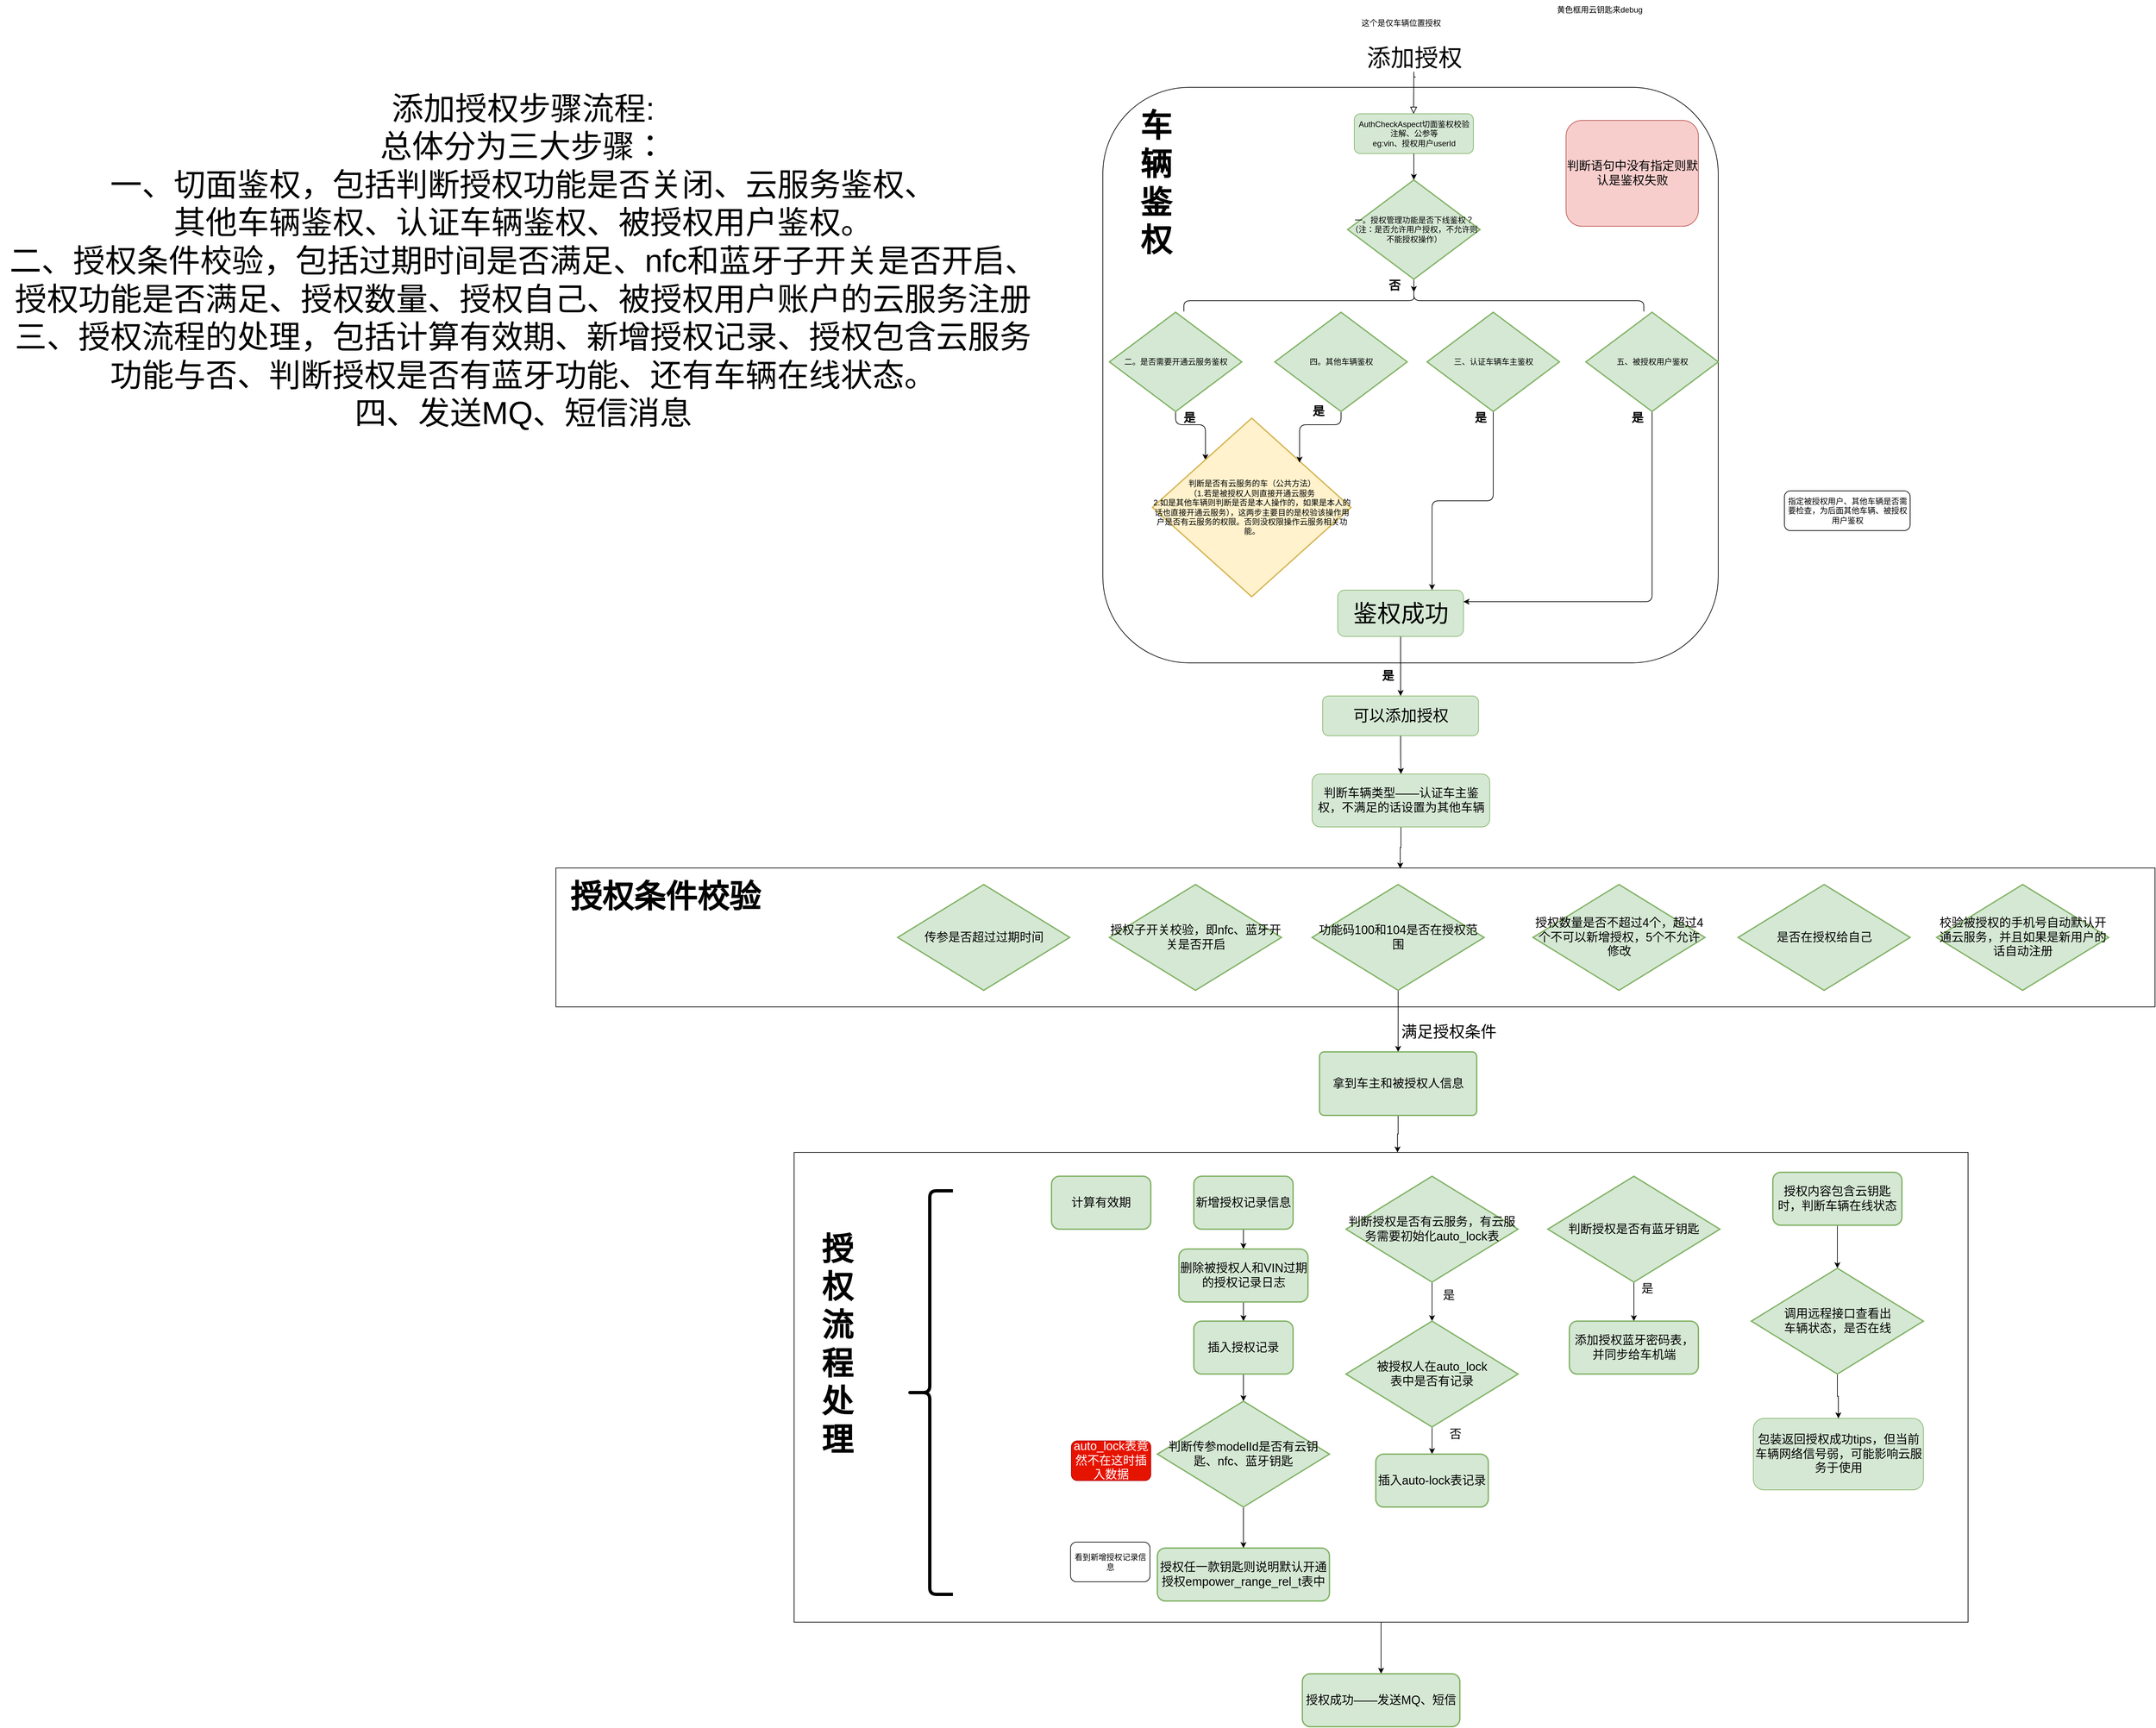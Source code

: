 <mxfile version="21.6.6" type="github">
  <diagram id="C5RBs43oDa-KdzZeNtuy" name="Page-1">
    <mxGraphModel dx="8822" dy="2610" grid="1" gridSize="10" guides="1" tooltips="1" connect="1" arrows="1" fold="1" page="1" pageScale="1" pageWidth="827" pageHeight="1169" math="0" shadow="0">
      <root>
        <mxCell id="WIyWlLk6GJQsqaUBKTNV-0" />
        <mxCell id="WIyWlLk6GJQsqaUBKTNV-1" parent="WIyWlLk6GJQsqaUBKTNV-0" />
        <mxCell id="sFdcfGXnFSqKME9rikbx-30" value="" style="rounded=0;whiteSpace=wrap;html=1;points=[[0,0,0,0,0],[0,0.25,0,0,0],[0,0.5,0,0,0],[0,0.75,0,0,0],[0,1,0,0,0],[0.25,0,0,0,0],[0.25,1,0,0,0],[0.5,0,0,0,0],[0.5,1,0,0,0],[0.75,0,0,0,0],[0.75,1,0,0,0],[1,0,0,0,0],[1,0.25,0,0,0],[1,0.5,0,0,0],[1,0.75,0,0,0],[1,1,0,0,0]];" vertex="1" parent="WIyWlLk6GJQsqaUBKTNV-1">
          <mxGeometry x="-2830" y="1332" width="2416.5" height="210" as="geometry" />
        </mxCell>
        <mxCell id="sFdcfGXnFSqKME9rikbx-56" value="" style="edgeStyle=orthogonalEdgeStyle;rounded=0;orthogonalLoop=1;jettySize=auto;html=1;" edge="1" parent="WIyWlLk6GJQsqaUBKTNV-1" source="sFdcfGXnFSqKME9rikbx-29" target="sFdcfGXnFSqKME9rikbx-55">
          <mxGeometry relative="1" as="geometry" />
        </mxCell>
        <mxCell id="sFdcfGXnFSqKME9rikbx-29" value="" style="rounded=0;whiteSpace=wrap;html=1;" vertex="1" parent="WIyWlLk6GJQsqaUBKTNV-1">
          <mxGeometry x="-2470" y="1762" width="1774" height="710" as="geometry" />
        </mxCell>
        <mxCell id="ALgLnihAd1x21a2WmlSg-32" value="" style="shape=ext;double=1;rounded=1;whiteSpace=wrap;html=1;strokeColor=default;fontFamily=Helvetica;fontSize=12;fontColor=default;fillColor=default;" parent="WIyWlLk6GJQsqaUBKTNV-1" vertex="1">
          <mxGeometry x="-1923.5" y="582" width="120" height="80" as="geometry" />
        </mxCell>
        <mxCell id="ALgLnihAd1x21a2WmlSg-30" value="" style="rounded=1;whiteSpace=wrap;html=1;movable=1;resizable=1;rotatable=1;deletable=1;editable=1;locked=0;connectable=1;" parent="WIyWlLk6GJQsqaUBKTNV-1" vertex="1">
          <mxGeometry x="-1303.5" y="462" width="57.5" height="210" as="geometry" />
        </mxCell>
        <mxCell id="ALgLnihAd1x21a2WmlSg-29" value="" style="rounded=1;whiteSpace=wrap;html=1;movable=1;resizable=1;rotatable=1;deletable=1;editable=1;locked=0;connectable=1;" parent="WIyWlLk6GJQsqaUBKTNV-1" vertex="1">
          <mxGeometry x="-1663.5" y="592" width="120" height="60" as="geometry" />
        </mxCell>
        <mxCell id="L7qs6bnyoF4csV3szs_P-42" value="" style="rounded=1;whiteSpace=wrap;html=1;" parent="WIyWlLk6GJQsqaUBKTNV-1" vertex="1">
          <mxGeometry x="-2003.5" y="152" width="930" height="870" as="geometry" />
        </mxCell>
        <mxCell id="WIyWlLk6GJQsqaUBKTNV-2" value="" style="rounded=1;html=1;jettySize=auto;orthogonalLoop=1;fontSize=11;endArrow=block;endFill=0;endSize=8;strokeWidth=1;shadow=0;labelBackgroundColor=none;edgeStyle=orthogonalEdgeStyle;exitX=0.516;exitY=0.994;exitDx=0;exitDy=0;exitPerimeter=0;" parent="WIyWlLk6GJQsqaUBKTNV-1" source="L7qs6bnyoF4csV3szs_P-1" edge="1">
          <mxGeometry relative="1" as="geometry">
            <mxPoint x="-1533.92" y="142" as="sourcePoint" />
            <mxPoint x="-1533.92" y="192.0" as="targetPoint" />
            <Array as="points">
              <mxPoint x="-1533.5" y="127" />
              <mxPoint x="-1533.5" y="160" />
            </Array>
          </mxGeometry>
        </mxCell>
        <mxCell id="L7qs6bnyoF4csV3szs_P-1" value="&lt;font style=&quot;font-size: 36px;&quot;&gt;添加授权&lt;/font&gt;" style="text;html=1;align=center;verticalAlign=middle;resizable=0;points=[];autosize=1;strokeColor=none;fillColor=none;rounded=1;" parent="WIyWlLk6GJQsqaUBKTNV-1" vertex="1">
          <mxGeometry x="-1618.5" y="77" width="170" height="60" as="geometry" />
        </mxCell>
        <mxCell id="ALgLnihAd1x21a2WmlSg-38" style="edgeStyle=orthogonalEdgeStyle;rounded=1;orthogonalLoop=1;jettySize=auto;html=1;exitX=0.5;exitY=1;exitDx=0;exitDy=0;exitPerimeter=0;entryX=0.1;entryY=0.5;entryDx=0;entryDy=0;entryPerimeter=0;fontFamily=Helvetica;fontSize=12;fontColor=default;" parent="WIyWlLk6GJQsqaUBKTNV-1" source="L7qs6bnyoF4csV3szs_P-5" target="ALgLnihAd1x21a2WmlSg-33" edge="1">
          <mxGeometry relative="1" as="geometry" />
        </mxCell>
        <mxCell id="L7qs6bnyoF4csV3szs_P-5" value="一。授权管理功能是否下线鉴权？（注：是否允许用户授权，不允许则不能授权操作）" style="strokeWidth=2;html=1;shape=mxgraph.flowchart.decision;whiteSpace=wrap;fillColor=#d5e8d4;strokeColor=#82b366;rounded=1;" parent="WIyWlLk6GJQsqaUBKTNV-1" vertex="1">
          <mxGeometry x="-1633.5" y="292" width="200" height="150" as="geometry" />
        </mxCell>
        <mxCell id="L7qs6bnyoF4csV3szs_P-7" value="&lt;font style=&quot;font-size: 18px;&quot;&gt;判断语句中没有指定则默认是鉴权失败&lt;/font&gt;" style="rounded=1;whiteSpace=wrap;html=1;fillColor=#f8cecc;strokeColor=#b85450;" parent="WIyWlLk6GJQsqaUBKTNV-1" vertex="1">
          <mxGeometry x="-1303.5" y="202" width="200" height="160" as="geometry" />
        </mxCell>
        <mxCell id="L7qs6bnyoF4csV3szs_P-24" style="edgeStyle=orthogonalEdgeStyle;rounded=1;orthogonalLoop=1;jettySize=auto;html=1;entryX=0.5;entryY=0;entryDx=0;entryDy=0;entryPerimeter=0;" parent="WIyWlLk6GJQsqaUBKTNV-1" source="L7qs6bnyoF4csV3szs_P-8" target="L7qs6bnyoF4csV3szs_P-5" edge="1">
          <mxGeometry relative="1" as="geometry" />
        </mxCell>
        <mxCell id="L7qs6bnyoF4csV3szs_P-8" value="AuthCheckAspect切面鉴权校验&lt;br style=&quot;border-color: var(--border-color);&quot;&gt;注解、公参等&lt;br&gt;eg:vin、授权用户userId" style="rounded=1;whiteSpace=wrap;html=1;fillColor=#d5e8d4;strokeColor=#82b366;" parent="WIyWlLk6GJQsqaUBKTNV-1" vertex="1">
          <mxGeometry x="-1623.5" y="192" width="180" height="60" as="geometry" />
        </mxCell>
        <mxCell id="L7qs6bnyoF4csV3szs_P-9" value="指定被授权用户、其他车辆是否需要检查，为后面其他车辆、被授权用户鉴权" style="rounded=1;whiteSpace=wrap;html=1;" parent="WIyWlLk6GJQsqaUBKTNV-1" vertex="1">
          <mxGeometry x="-973.5" y="762" width="190" height="60" as="geometry" />
        </mxCell>
        <mxCell id="L7qs6bnyoF4csV3szs_P-16" value="这个是仅车辆位置授权" style="text;html=1;align=center;verticalAlign=middle;resizable=0;points=[];autosize=1;strokeColor=none;fillColor=none;rounded=1;" parent="WIyWlLk6GJQsqaUBKTNV-1" vertex="1">
          <mxGeometry x="-1623.5" y="40" width="140" height="30" as="geometry" />
        </mxCell>
        <mxCell id="ALgLnihAd1x21a2WmlSg-40" style="edgeStyle=orthogonalEdgeStyle;rounded=1;orthogonalLoop=1;jettySize=auto;html=1;exitX=0.5;exitY=1;exitDx=0;exitDy=0;exitPerimeter=0;entryX=0.267;entryY=0.235;entryDx=0;entryDy=0;entryPerimeter=0;fontFamily=Helvetica;fontSize=12;fontColor=default;" parent="WIyWlLk6GJQsqaUBKTNV-1" source="L7qs6bnyoF4csV3szs_P-19" target="L7qs6bnyoF4csV3szs_P-32" edge="1">
          <mxGeometry relative="1" as="geometry" />
        </mxCell>
        <mxCell id="L7qs6bnyoF4csV3szs_P-19" value="二。是否需要开通云服务鉴权" style="strokeWidth=2;html=1;shape=mxgraph.flowchart.decision;whiteSpace=wrap;fillColor=#d5e8d4;strokeColor=#82b366;rounded=1;" parent="WIyWlLk6GJQsqaUBKTNV-1" vertex="1">
          <mxGeometry x="-1993.5" y="492" width="200" height="150" as="geometry" />
        </mxCell>
        <mxCell id="ALgLnihAd1x21a2WmlSg-44" style="edgeStyle=orthogonalEdgeStyle;rounded=1;orthogonalLoop=1;jettySize=auto;html=1;exitX=0.5;exitY=1;exitDx=0;exitDy=0;exitPerimeter=0;entryX=0.75;entryY=0;entryDx=0;entryDy=0;fontFamily=Helvetica;fontSize=12;fontColor=default;" parent="WIyWlLk6GJQsqaUBKTNV-1" source="L7qs6bnyoF4csV3szs_P-29" target="L7qs6bnyoF4csV3szs_P-44" edge="1">
          <mxGeometry relative="1" as="geometry" />
        </mxCell>
        <mxCell id="L7qs6bnyoF4csV3szs_P-29" value="三、认证车辆车主鉴权" style="strokeWidth=2;html=1;shape=mxgraph.flowchart.decision;whiteSpace=wrap;fillColor=#d5e8d4;strokeColor=#82b366;rounded=1;" parent="WIyWlLk6GJQsqaUBKTNV-1" vertex="1">
          <mxGeometry x="-1513.5" y="492" width="200" height="150" as="geometry" />
        </mxCell>
        <mxCell id="L7qs6bnyoF4csV3szs_P-32" value="判断是否有云服务的车（公共方法）&lt;br&gt;（1.若是被授权人则直接开通云服务&lt;br&gt;2.如是其他车辆则判断是否是本人操作的，如果是本人的话也直接开通云服务），这两步主要目的是校验该操作用户是否有云服务的权限。否则没权限操作云服务相关功能。" style="strokeWidth=2;html=1;shape=mxgraph.flowchart.decision;whiteSpace=wrap;fillColor=#fff2cc;strokeColor=#d6b656;rounded=1;" parent="WIyWlLk6GJQsqaUBKTNV-1" vertex="1">
          <mxGeometry x="-1928.5" y="652" width="300" height="270" as="geometry" />
        </mxCell>
        <mxCell id="L7qs6bnyoF4csV3szs_P-33" value="黄色框用云钥匙来debug" style="text;html=1;align=center;verticalAlign=middle;resizable=0;points=[];autosize=1;strokeColor=none;fillColor=none;rounded=1;" parent="WIyWlLk6GJQsqaUBKTNV-1" vertex="1">
          <mxGeometry x="-1328.5" y="20" width="150" height="30" as="geometry" />
        </mxCell>
        <mxCell id="ALgLnihAd1x21a2WmlSg-41" style="edgeStyle=orthogonalEdgeStyle;rounded=1;orthogonalLoop=1;jettySize=auto;html=1;exitX=0.5;exitY=1;exitDx=0;exitDy=0;exitPerimeter=0;entryX=0.741;entryY=0.249;entryDx=0;entryDy=0;entryPerimeter=0;fontFamily=Helvetica;fontSize=12;fontColor=default;" parent="WIyWlLk6GJQsqaUBKTNV-1" source="L7qs6bnyoF4csV3szs_P-34" target="L7qs6bnyoF4csV3szs_P-32" edge="1">
          <mxGeometry relative="1" as="geometry" />
        </mxCell>
        <mxCell id="L7qs6bnyoF4csV3szs_P-34" value="四。其他车辆鉴权" style="strokeWidth=2;html=1;shape=mxgraph.flowchart.decision;whiteSpace=wrap;fillColor=#d5e8d4;strokeColor=#82b366;rounded=1;" parent="WIyWlLk6GJQsqaUBKTNV-1" vertex="1">
          <mxGeometry x="-1743.5" y="492" width="200" height="150" as="geometry" />
        </mxCell>
        <mxCell id="L7qs6bnyoF4csV3szs_P-43" value="&lt;font style=&quot;font-size: 48px;&quot;&gt;&lt;b&gt;车辆鉴权&lt;/b&gt;&lt;/font&gt;" style="text;html=1;strokeColor=none;fillColor=none;align=center;verticalAlign=middle;whiteSpace=wrap;rounded=1;" parent="WIyWlLk6GJQsqaUBKTNV-1" vertex="1">
          <mxGeometry x="-1943.5" y="292" width="40" height="10" as="geometry" />
        </mxCell>
        <mxCell id="ALgLnihAd1x21a2WmlSg-6" style="edgeStyle=orthogonalEdgeStyle;rounded=1;orthogonalLoop=1;jettySize=auto;html=1;exitX=0.5;exitY=1;exitDx=0;exitDy=0;entryX=0.5;entryY=0;entryDx=0;entryDy=0;" parent="WIyWlLk6GJQsqaUBKTNV-1" source="L7qs6bnyoF4csV3szs_P-44" target="L7qs6bnyoF4csV3szs_P-45" edge="1">
          <mxGeometry relative="1" as="geometry" />
        </mxCell>
        <mxCell id="L7qs6bnyoF4csV3szs_P-44" value="&lt;font style=&quot;font-size: 36px;&quot;&gt;鉴权成功&lt;/font&gt;" style="rounded=1;whiteSpace=wrap;html=1;fillColor=#d5e8d4;strokeColor=#82b366;" parent="WIyWlLk6GJQsqaUBKTNV-1" vertex="1">
          <mxGeometry x="-1648.5" y="912" width="190" height="70" as="geometry" />
        </mxCell>
        <mxCell id="ALgLnihAd1x21a2WmlSg-52" value="" style="edgeStyle=orthogonalEdgeStyle;rounded=1;orthogonalLoop=1;jettySize=auto;html=1;fontFamily=Helvetica;fontSize=12;fontColor=default;" parent="WIyWlLk6GJQsqaUBKTNV-1" source="L7qs6bnyoF4csV3szs_P-45" target="ALgLnihAd1x21a2WmlSg-51" edge="1">
          <mxGeometry relative="1" as="geometry" />
        </mxCell>
        <mxCell id="L7qs6bnyoF4csV3szs_P-45" value="&lt;font style=&quot;font-size: 24px;&quot;&gt;可以添加授权&lt;/font&gt;" style="rounded=1;whiteSpace=wrap;html=1;fillColor=#d5e8d4;strokeColor=#82b366;" parent="WIyWlLk6GJQsqaUBKTNV-1" vertex="1">
          <mxGeometry x="-1671.31" y="1072" width="235.62" height="60" as="geometry" />
        </mxCell>
        <mxCell id="ALgLnihAd1x21a2WmlSg-45" style="edgeStyle=orthogonalEdgeStyle;rounded=1;orthogonalLoop=1;jettySize=auto;html=1;exitX=0.5;exitY=1;exitDx=0;exitDy=0;exitPerimeter=0;entryX=1;entryY=0.25;entryDx=0;entryDy=0;fontFamily=Helvetica;fontSize=12;fontColor=default;" parent="WIyWlLk6GJQsqaUBKTNV-1" source="ALgLnihAd1x21a2WmlSg-28" target="L7qs6bnyoF4csV3szs_P-44" edge="1">
          <mxGeometry relative="1" as="geometry" />
        </mxCell>
        <mxCell id="ALgLnihAd1x21a2WmlSg-28" value="五、被授权用户鉴权" style="strokeWidth=2;html=1;shape=mxgraph.flowchart.decision;whiteSpace=wrap;fillColor=#d5e8d4;strokeColor=#82b366;rounded=1;" parent="WIyWlLk6GJQsqaUBKTNV-1" vertex="1">
          <mxGeometry x="-1273.5" y="492" width="200" height="150" as="geometry" />
        </mxCell>
        <mxCell id="ALgLnihAd1x21a2WmlSg-33" value="" style="shape=curlyBracket;whiteSpace=wrap;html=1;rounded=1;labelPosition=left;verticalLabelPosition=middle;align=right;verticalAlign=middle;strokeColor=default;fontFamily=Helvetica;fontSize=12;fontColor=default;fillColor=default;rotation=90;" parent="WIyWlLk6GJQsqaUBKTNV-1" vertex="1">
          <mxGeometry x="-1549.75" y="127" width="32.5" height="695" as="geometry" />
        </mxCell>
        <mxCell id="ALgLnihAd1x21a2WmlSg-39" value="&lt;font style=&quot;font-size: 18px;&quot;&gt;否&lt;/font&gt;" style="text;strokeColor=none;fillColor=none;html=1;fontSize=12;fontStyle=1;verticalAlign=middle;align=center;fontFamily=Helvetica;fontColor=default;rounded=1;" parent="WIyWlLk6GJQsqaUBKTNV-1" vertex="1">
          <mxGeometry x="-1613.5" y="432" width="100" height="40" as="geometry" />
        </mxCell>
        <mxCell id="ALgLnihAd1x21a2WmlSg-46" value="&lt;font style=&quot;font-size: 18px;&quot;&gt;是&lt;/font&gt;" style="text;strokeColor=none;fillColor=none;html=1;fontSize=12;fontStyle=1;verticalAlign=middle;align=center;fontFamily=Helvetica;fontColor=default;rounded=1;" parent="WIyWlLk6GJQsqaUBKTNV-1" vertex="1">
          <mxGeometry x="-1923.5" y="632" width="100" height="40" as="geometry" />
        </mxCell>
        <mxCell id="ALgLnihAd1x21a2WmlSg-47" value="&lt;font style=&quot;font-size: 18px;&quot;&gt;是&lt;/font&gt;" style="text;strokeColor=none;fillColor=none;html=1;fontSize=12;fontStyle=1;verticalAlign=middle;align=center;fontFamily=Helvetica;fontColor=default;rounded=1;" parent="WIyWlLk6GJQsqaUBKTNV-1" vertex="1">
          <mxGeometry x="-1728.5" y="622" width="100" height="40" as="geometry" />
        </mxCell>
        <mxCell id="ALgLnihAd1x21a2WmlSg-48" value="&lt;font style=&quot;font-size: 18px;&quot;&gt;是&lt;/font&gt;" style="text;strokeColor=none;fillColor=none;html=1;fontSize=12;fontStyle=1;verticalAlign=middle;align=center;fontFamily=Helvetica;fontColor=default;rounded=1;" parent="WIyWlLk6GJQsqaUBKTNV-1" vertex="1">
          <mxGeometry x="-1483.5" y="632" width="100" height="40" as="geometry" />
        </mxCell>
        <mxCell id="ALgLnihAd1x21a2WmlSg-49" value="&lt;font style=&quot;font-size: 18px;&quot;&gt;是&lt;/font&gt;" style="text;strokeColor=none;fillColor=none;html=1;fontSize=12;fontStyle=1;verticalAlign=middle;align=center;fontFamily=Helvetica;fontColor=default;rounded=1;" parent="WIyWlLk6GJQsqaUBKTNV-1" vertex="1">
          <mxGeometry x="-1246" y="632" width="100" height="40" as="geometry" />
        </mxCell>
        <mxCell id="ALgLnihAd1x21a2WmlSg-50" value="&lt;font style=&quot;font-size: 18px;&quot;&gt;是&lt;/font&gt;" style="text;strokeColor=none;fillColor=none;html=1;fontSize=12;fontStyle=1;verticalAlign=middle;align=center;fontFamily=Helvetica;fontColor=default;rounded=1;" parent="WIyWlLk6GJQsqaUBKTNV-1" vertex="1">
          <mxGeometry x="-1623.5" y="1022" width="100" height="40" as="geometry" />
        </mxCell>
        <mxCell id="sFdcfGXnFSqKME9rikbx-39" style="edgeStyle=orthogonalEdgeStyle;rounded=0;orthogonalLoop=1;jettySize=auto;html=1;exitX=0.5;exitY=1;exitDx=0;exitDy=0;entryX=0.528;entryY=0.004;entryDx=0;entryDy=0;entryPerimeter=0;" edge="1" parent="WIyWlLk6GJQsqaUBKTNV-1" source="ALgLnihAd1x21a2WmlSg-51" target="sFdcfGXnFSqKME9rikbx-30">
          <mxGeometry relative="1" as="geometry" />
        </mxCell>
        <mxCell id="ALgLnihAd1x21a2WmlSg-51" value="&lt;font style=&quot;font-size: 18px;&quot;&gt;判断车辆类型——认证车主鉴权，不满足的话设置为其他车辆&lt;/font&gt;" style="rounded=1;whiteSpace=wrap;html=1;strokeColor=#82b366;fontFamily=Helvetica;fontSize=12;fillColor=#d5e8d4;" parent="WIyWlLk6GJQsqaUBKTNV-1" vertex="1">
          <mxGeometry x="-1687.25" y="1190" width="268.5" height="80" as="geometry" />
        </mxCell>
        <mxCell id="ALgLnihAd1x21a2WmlSg-60" value="&lt;font style=&quot;font-size: 18px;&quot;&gt;传参是否超过过期时间&lt;/font&gt;" style="strokeWidth=2;html=1;shape=mxgraph.flowchart.decision;whiteSpace=wrap;rounded=1;strokeColor=#82b366;fontFamily=Helvetica;fontSize=12;fillColor=#d5e8d4;" parent="WIyWlLk6GJQsqaUBKTNV-1" vertex="1">
          <mxGeometry x="-2313.5" y="1357" width="260" height="160" as="geometry" />
        </mxCell>
        <mxCell id="ALgLnihAd1x21a2WmlSg-61" value="&lt;font style=&quot;font-size: 18px;&quot;&gt;授权子开关校验，即nfc、蓝牙开关是否开启&lt;/font&gt;" style="strokeWidth=2;html=1;shape=mxgraph.flowchart.decision;whiteSpace=wrap;rounded=1;strokeColor=#82b366;fontFamily=Helvetica;fontSize=12;fillColor=#d5e8d4;" parent="WIyWlLk6GJQsqaUBKTNV-1" vertex="1">
          <mxGeometry x="-1993.5" y="1357" width="260" height="160" as="geometry" />
        </mxCell>
        <mxCell id="sFdcfGXnFSqKME9rikbx-51" value="" style="edgeStyle=orthogonalEdgeStyle;rounded=0;orthogonalLoop=1;jettySize=auto;html=1;" edge="1" parent="WIyWlLk6GJQsqaUBKTNV-1" source="ALgLnihAd1x21a2WmlSg-62" target="ALgLnihAd1x21a2WmlSg-72">
          <mxGeometry relative="1" as="geometry" />
        </mxCell>
        <mxCell id="ALgLnihAd1x21a2WmlSg-62" value="&lt;font style=&quot;font-size: 18px;&quot;&gt;功能码100和104是否在授权范围&lt;/font&gt;" style="strokeWidth=2;html=1;shape=mxgraph.flowchart.decision;whiteSpace=wrap;rounded=1;strokeColor=#82b366;fontFamily=Helvetica;fontSize=12;fillColor=#d5e8d4;" parent="WIyWlLk6GJQsqaUBKTNV-1" vertex="1">
          <mxGeometry x="-1687.25" y="1357" width="260" height="160" as="geometry" />
        </mxCell>
        <mxCell id="ALgLnihAd1x21a2WmlSg-63" value="&lt;font style=&quot;font-size: 18px;&quot;&gt;授权数量是否不超过4个，超过4个不可以新增授权，5个不允许修改&lt;/font&gt;" style="strokeWidth=2;html=1;shape=mxgraph.flowchart.decision;whiteSpace=wrap;rounded=1;strokeColor=#82b366;fontFamily=Helvetica;fontSize=12;fillColor=#d5e8d4;" parent="WIyWlLk6GJQsqaUBKTNV-1" vertex="1">
          <mxGeometry x="-1353.5" y="1357" width="260" height="160" as="geometry" />
        </mxCell>
        <mxCell id="ALgLnihAd1x21a2WmlSg-64" value="&lt;font style=&quot;font-size: 18px;&quot;&gt;是否在授权给自己&lt;/font&gt;" style="strokeWidth=2;html=1;shape=mxgraph.flowchart.decision;whiteSpace=wrap;rounded=1;strokeColor=#82b366;fontFamily=Helvetica;fontSize=12;fillColor=#d5e8d4;" parent="WIyWlLk6GJQsqaUBKTNV-1" vertex="1">
          <mxGeometry x="-1043.5" y="1357" width="260" height="160" as="geometry" />
        </mxCell>
        <mxCell id="ALgLnihAd1x21a2WmlSg-65" value="&lt;span style=&quot;font-size: 18px;&quot;&gt;校验被授权的手机号自动默认开通云服务，并且如果是新用户的话自动注册&lt;/span&gt;" style="strokeWidth=2;html=1;shape=mxgraph.flowchart.decision;whiteSpace=wrap;rounded=1;strokeColor=#82b366;fontFamily=Helvetica;fontSize=12;fillColor=#d5e8d4;" parent="WIyWlLk6GJQsqaUBKTNV-1" vertex="1">
          <mxGeometry x="-743.5" y="1357" width="260" height="160" as="geometry" />
        </mxCell>
        <mxCell id="sFdcfGXnFSqKME9rikbx-45" style="edgeStyle=orthogonalEdgeStyle;rounded=0;orthogonalLoop=1;jettySize=auto;html=1;exitX=0.5;exitY=1;exitDx=0;exitDy=0;entryX=0.514;entryY=0;entryDx=0;entryDy=0;entryPerimeter=0;" edge="1" parent="WIyWlLk6GJQsqaUBKTNV-1" source="ALgLnihAd1x21a2WmlSg-72" target="sFdcfGXnFSqKME9rikbx-29">
          <mxGeometry relative="1" as="geometry" />
        </mxCell>
        <mxCell id="ALgLnihAd1x21a2WmlSg-72" value="&lt;font style=&quot;font-size: 18px;&quot;&gt;拿到车主和被授权人信息&lt;/font&gt;" style="rounded=1;whiteSpace=wrap;html=1;absoluteArcSize=1;arcSize=14;strokeWidth=2;strokeColor=#82b366;fontFamily=Helvetica;fontSize=12;fillColor=#d5e8d4;" parent="WIyWlLk6GJQsqaUBKTNV-1" vertex="1">
          <mxGeometry x="-1676" y="1610" width="237.5" height="96" as="geometry" />
        </mxCell>
        <mxCell id="ALgLnihAd1x21a2WmlSg-74" value="&lt;font style=&quot;font-size: 24px;&quot;&gt;满足授权条件&lt;/font&gt;" style="text;html=1;align=center;verticalAlign=middle;resizable=0;points=[];autosize=1;strokeColor=none;fillColor=none;fontSize=12;fontFamily=Helvetica;fontColor=default;rounded=1;" parent="WIyWlLk6GJQsqaUBKTNV-1" vertex="1">
          <mxGeometry x="-1566" y="1560" width="170" height="40" as="geometry" />
        </mxCell>
        <mxCell id="sFdcfGXnFSqKME9rikbx-0" value="&lt;span style=&quot;font-size: 18px;&quot;&gt;计算有效期&lt;/span&gt;" style="rounded=1;whiteSpace=wrap;html=1;fillColor=#d5e8d4;strokeColor=#82b366;strokeWidth=2;" vertex="1" parent="WIyWlLk6GJQsqaUBKTNV-1">
          <mxGeometry x="-2081" y="1798" width="150" height="80" as="geometry" />
        </mxCell>
        <mxCell id="sFdcfGXnFSqKME9rikbx-10" style="edgeStyle=orthogonalEdgeStyle;rounded=0;orthogonalLoop=1;jettySize=auto;html=1;exitX=0.5;exitY=1;exitDx=0;exitDy=0;entryX=0.5;entryY=0;entryDx=0;entryDy=0;" edge="1" parent="WIyWlLk6GJQsqaUBKTNV-1" source="sFdcfGXnFSqKME9rikbx-2" target="sFdcfGXnFSqKME9rikbx-3">
          <mxGeometry relative="1" as="geometry" />
        </mxCell>
        <mxCell id="sFdcfGXnFSqKME9rikbx-2" value="&lt;span style=&quot;font-size: 18px;&quot;&gt;新增授权记录信息&lt;/span&gt;" style="rounded=1;whiteSpace=wrap;html=1;fillColor=#d5e8d4;strokeColor=#82b366;strokeWidth=2;" vertex="1" parent="WIyWlLk6GJQsqaUBKTNV-1">
          <mxGeometry x="-1866" y="1798" width="150" height="80" as="geometry" />
        </mxCell>
        <mxCell id="sFdcfGXnFSqKME9rikbx-11" style="edgeStyle=orthogonalEdgeStyle;rounded=0;orthogonalLoop=1;jettySize=auto;html=1;exitX=0.5;exitY=1;exitDx=0;exitDy=0;entryX=0.5;entryY=0;entryDx=0;entryDy=0;" edge="1" parent="WIyWlLk6GJQsqaUBKTNV-1" source="sFdcfGXnFSqKME9rikbx-3" target="sFdcfGXnFSqKME9rikbx-4">
          <mxGeometry relative="1" as="geometry" />
        </mxCell>
        <mxCell id="sFdcfGXnFSqKME9rikbx-3" value="&lt;span style=&quot;font-size: 18px;&quot;&gt;删除被授权人和VIN过期的授权记录日志&lt;/span&gt;" style="rounded=1;whiteSpace=wrap;html=1;fillColor=#d5e8d4;strokeColor=#82b366;strokeWidth=2;" vertex="1" parent="WIyWlLk6GJQsqaUBKTNV-1">
          <mxGeometry x="-1888.5" y="1908" width="195" height="80" as="geometry" />
        </mxCell>
        <mxCell id="sFdcfGXnFSqKME9rikbx-12" style="edgeStyle=orthogonalEdgeStyle;rounded=0;orthogonalLoop=1;jettySize=auto;html=1;exitX=0.5;exitY=1;exitDx=0;exitDy=0;entryX=0.5;entryY=0;entryDx=0;entryDy=0;entryPerimeter=0;" edge="1" parent="WIyWlLk6GJQsqaUBKTNV-1" source="sFdcfGXnFSqKME9rikbx-4" target="sFdcfGXnFSqKME9rikbx-5">
          <mxGeometry relative="1" as="geometry" />
        </mxCell>
        <mxCell id="sFdcfGXnFSqKME9rikbx-4" value="&lt;span style=&quot;font-size: 18px;&quot;&gt;插入授权记录&lt;/span&gt;" style="rounded=1;whiteSpace=wrap;html=1;fillColor=#d5e8d4;strokeColor=#82b366;strokeWidth=2;" vertex="1" parent="WIyWlLk6GJQsqaUBKTNV-1">
          <mxGeometry x="-1866" y="2017" width="150" height="80" as="geometry" />
        </mxCell>
        <mxCell id="sFdcfGXnFSqKME9rikbx-54" value="" style="edgeStyle=orthogonalEdgeStyle;rounded=0;orthogonalLoop=1;jettySize=auto;html=1;" edge="1" parent="WIyWlLk6GJQsqaUBKTNV-1" source="sFdcfGXnFSqKME9rikbx-5" target="sFdcfGXnFSqKME9rikbx-7">
          <mxGeometry relative="1" as="geometry" />
        </mxCell>
        <mxCell id="sFdcfGXnFSqKME9rikbx-5" value="&lt;font style=&quot;font-size: 18px;&quot;&gt;判断传参modelId是否有云钥匙、nfc、蓝牙钥匙&lt;/font&gt;" style="strokeWidth=2;html=1;shape=mxgraph.flowchart.decision;whiteSpace=wrap;rounded=1;strokeColor=#82b366;fontFamily=Helvetica;fontSize=12;fillColor=#d5e8d4;" vertex="1" parent="WIyWlLk6GJQsqaUBKTNV-1">
          <mxGeometry x="-1921" y="2138" width="260" height="160" as="geometry" />
        </mxCell>
        <mxCell id="sFdcfGXnFSqKME9rikbx-6" value="&lt;font style=&quot;font-size: 18px;&quot;&gt;auto_lock表竟然不在这时插入数据&lt;/font&gt;" style="rounded=1;whiteSpace=wrap;html=1;fillColor=#e51400;fontColor=#ffffff;strokeColor=#B20000;" vertex="1" parent="WIyWlLk6GJQsqaUBKTNV-1">
          <mxGeometry x="-2051" y="2198" width="120" height="60" as="geometry" />
        </mxCell>
        <mxCell id="sFdcfGXnFSqKME9rikbx-7" value="&lt;span style=&quot;font-size: 18px;&quot;&gt;授权任一款钥匙则说明默认开通授权empower_range_rel_t表中&lt;/span&gt;" style="rounded=1;whiteSpace=wrap;html=1;fillColor=#d5e8d4;strokeColor=#82b366;strokeWidth=2;" vertex="1" parent="WIyWlLk6GJQsqaUBKTNV-1">
          <mxGeometry x="-1921" y="2360" width="260" height="80" as="geometry" />
        </mxCell>
        <mxCell id="sFdcfGXnFSqKME9rikbx-8" value="看到新增授权记录信息" style="rounded=1;whiteSpace=wrap;html=1;" vertex="1" parent="WIyWlLk6GJQsqaUBKTNV-1">
          <mxGeometry x="-2052.25" y="2351" width="120" height="60" as="geometry" />
        </mxCell>
        <mxCell id="sFdcfGXnFSqKME9rikbx-16" value="" style="edgeStyle=orthogonalEdgeStyle;rounded=0;orthogonalLoop=1;jettySize=auto;html=1;" edge="1" parent="WIyWlLk6GJQsqaUBKTNV-1" source="sFdcfGXnFSqKME9rikbx-14">
          <mxGeometry relative="1" as="geometry">
            <mxPoint x="-1506" y="2017" as="targetPoint" />
          </mxGeometry>
        </mxCell>
        <mxCell id="sFdcfGXnFSqKME9rikbx-14" value="&lt;font style=&quot;font-size: 18px;&quot;&gt;判断授权是否有云服务，有云服务需要初始化auto_lock表&lt;/font&gt;" style="strokeWidth=2;html=1;shape=mxgraph.flowchart.decision;whiteSpace=wrap;rounded=1;strokeColor=#82b366;fontFamily=Helvetica;fontSize=12;fillColor=#d5e8d4;" vertex="1" parent="WIyWlLk6GJQsqaUBKTNV-1">
          <mxGeometry x="-1636" y="1798" width="260" height="160" as="geometry" />
        </mxCell>
        <mxCell id="sFdcfGXnFSqKME9rikbx-17" value="&lt;font style=&quot;font-size: 18px;&quot;&gt;是&lt;/font&gt;" style="text;html=1;align=center;verticalAlign=middle;resizable=0;points=[];autosize=1;strokeColor=none;fillColor=none;" vertex="1" parent="WIyWlLk6GJQsqaUBKTNV-1">
          <mxGeometry x="-1501" y="1958" width="40" height="40" as="geometry" />
        </mxCell>
        <mxCell id="sFdcfGXnFSqKME9rikbx-21" value="" style="edgeStyle=orthogonalEdgeStyle;rounded=0;orthogonalLoop=1;jettySize=auto;html=1;" edge="1" parent="WIyWlLk6GJQsqaUBKTNV-1" source="sFdcfGXnFSqKME9rikbx-18" target="sFdcfGXnFSqKME9rikbx-20">
          <mxGeometry relative="1" as="geometry" />
        </mxCell>
        <mxCell id="sFdcfGXnFSqKME9rikbx-18" value="&lt;span style=&quot;font-size: 18px;&quot;&gt;被授权人在auto_lock&lt;br&gt;表中是否有记录&lt;/span&gt;" style="strokeWidth=2;html=1;shape=mxgraph.flowchart.decision;whiteSpace=wrap;rounded=1;strokeColor=#82b366;fontFamily=Helvetica;fontSize=12;fillColor=#d5e8d4;" vertex="1" parent="WIyWlLk6GJQsqaUBKTNV-1">
          <mxGeometry x="-1636" y="2017" width="260" height="160" as="geometry" />
        </mxCell>
        <mxCell id="sFdcfGXnFSqKME9rikbx-19" value="&lt;font style=&quot;font-size: 18px;&quot;&gt;否&lt;/font&gt;" style="text;html=1;align=center;verticalAlign=middle;resizable=0;points=[];autosize=1;strokeColor=none;fillColor=none;" vertex="1" parent="WIyWlLk6GJQsqaUBKTNV-1">
          <mxGeometry x="-1491" y="2168" width="40" height="40" as="geometry" />
        </mxCell>
        <mxCell id="sFdcfGXnFSqKME9rikbx-20" value="&lt;span style=&quot;font-size: 18px;&quot;&gt;插入auto-lock表记录&lt;/span&gt;" style="rounded=1;whiteSpace=wrap;html=1;fillColor=#d5e8d4;strokeColor=#82b366;strokeWidth=2;" vertex="1" parent="WIyWlLk6GJQsqaUBKTNV-1">
          <mxGeometry x="-1591" y="2218" width="170" height="80" as="geometry" />
        </mxCell>
        <mxCell id="sFdcfGXnFSqKME9rikbx-24" value="" style="edgeStyle=orthogonalEdgeStyle;rounded=0;orthogonalLoop=1;jettySize=auto;html=1;" edge="1" parent="WIyWlLk6GJQsqaUBKTNV-1" source="sFdcfGXnFSqKME9rikbx-22" target="sFdcfGXnFSqKME9rikbx-23">
          <mxGeometry relative="1" as="geometry" />
        </mxCell>
        <mxCell id="sFdcfGXnFSqKME9rikbx-22" value="&lt;font style=&quot;font-size: 18px;&quot;&gt;判断授权是否有蓝牙钥匙&lt;/font&gt;" style="strokeWidth=2;html=1;shape=mxgraph.flowchart.decision;whiteSpace=wrap;rounded=1;strokeColor=#82b366;fontFamily=Helvetica;fontSize=12;fillColor=#d5e8d4;" vertex="1" parent="WIyWlLk6GJQsqaUBKTNV-1">
          <mxGeometry x="-1331" y="1798" width="260" height="160" as="geometry" />
        </mxCell>
        <mxCell id="sFdcfGXnFSqKME9rikbx-23" value="&lt;span style=&quot;font-size: 18px;&quot;&gt;添加授权蓝牙密码表，并同步给车机端&lt;/span&gt;" style="rounded=1;whiteSpace=wrap;html=1;fillColor=#d5e8d4;strokeColor=#82b366;strokeWidth=2;" vertex="1" parent="WIyWlLk6GJQsqaUBKTNV-1">
          <mxGeometry x="-1298.5" y="2017" width="195" height="80" as="geometry" />
        </mxCell>
        <mxCell id="sFdcfGXnFSqKME9rikbx-25" value="&lt;font style=&quot;font-size: 18px;&quot;&gt;是&lt;/font&gt;" style="text;html=1;align=center;verticalAlign=middle;resizable=0;points=[];autosize=1;strokeColor=none;fillColor=none;" vertex="1" parent="WIyWlLk6GJQsqaUBKTNV-1">
          <mxGeometry x="-1201" y="1948" width="40" height="40" as="geometry" />
        </mxCell>
        <mxCell id="sFdcfGXnFSqKME9rikbx-59" value="" style="edgeStyle=orthogonalEdgeStyle;rounded=0;orthogonalLoop=1;jettySize=auto;html=1;" edge="1" parent="WIyWlLk6GJQsqaUBKTNV-1" source="sFdcfGXnFSqKME9rikbx-27" target="sFdcfGXnFSqKME9rikbx-58">
          <mxGeometry relative="1" as="geometry" />
        </mxCell>
        <mxCell id="sFdcfGXnFSqKME9rikbx-27" value="&lt;span style=&quot;font-size: 18px;&quot;&gt;授权内容包含云钥匙时，判断车辆在线状态&lt;/span&gt;" style="rounded=1;whiteSpace=wrap;html=1;fillColor=#d5e8d4;strokeColor=#82b366;strokeWidth=2;" vertex="1" parent="WIyWlLk6GJQsqaUBKTNV-1">
          <mxGeometry x="-991" y="1792" width="195" height="80" as="geometry" />
        </mxCell>
        <mxCell id="sFdcfGXnFSqKME9rikbx-28" value="&lt;font style=&quot;font-size: 18px;&quot;&gt;包装返回授权成功tips，但当前车辆网络信号弱，可能影响云服务于使用&lt;/font&gt;" style="rounded=1;whiteSpace=wrap;html=1;fillColor=#d5e8d4;strokeColor=#82b366;" vertex="1" parent="WIyWlLk6GJQsqaUBKTNV-1">
          <mxGeometry x="-1020.5" y="2164" width="257" height="108" as="geometry" />
        </mxCell>
        <mxCell id="sFdcfGXnFSqKME9rikbx-35" value="&lt;font style=&quot;font-size: 48px;&quot;&gt;&lt;b&gt;授权条件校验&lt;/b&gt;&lt;/font&gt;" style="text;html=1;align=center;verticalAlign=middle;resizable=0;points=[];autosize=1;strokeColor=none;fillColor=none;" vertex="1" parent="WIyWlLk6GJQsqaUBKTNV-1">
          <mxGeometry x="-2820" y="1340" width="310" height="70" as="geometry" />
        </mxCell>
        <mxCell id="sFdcfGXnFSqKME9rikbx-43" value="&lt;font style=&quot;font-size: 48px;&quot;&gt;&lt;b&gt;授&lt;br&gt;权&lt;br&gt;流&lt;br&gt;程&lt;br&gt;处&lt;br&gt;理&lt;/b&gt;&lt;/font&gt;" style="text;html=1;align=center;verticalAlign=middle;resizable=0;points=[];autosize=1;strokeColor=none;fillColor=none;" vertex="1" parent="WIyWlLk6GJQsqaUBKTNV-1">
          <mxGeometry x="-2440" y="1872" width="70" height="360" as="geometry" />
        </mxCell>
        <mxCell id="sFdcfGXnFSqKME9rikbx-50" value="" style="shape=curlyBracket;whiteSpace=wrap;html=1;rounded=1;labelPosition=left;verticalLabelPosition=middle;align=right;verticalAlign=middle;strokeWidth=5;" vertex="1" parent="WIyWlLk6GJQsqaUBKTNV-1">
          <mxGeometry x="-2300" y="1820" width="70" height="610" as="geometry" />
        </mxCell>
        <mxCell id="sFdcfGXnFSqKME9rikbx-55" value="&lt;span style=&quot;font-size: 18px;&quot;&gt;授权成功——发送MQ、短信&lt;/span&gt;" style="rounded=1;whiteSpace=wrap;html=1;fillColor=#d5e8d4;strokeColor=#82b366;strokeWidth=2;" vertex="1" parent="WIyWlLk6GJQsqaUBKTNV-1">
          <mxGeometry x="-1702" y="2550" width="238" height="80" as="geometry" />
        </mxCell>
        <mxCell id="sFdcfGXnFSqKME9rikbx-60" value="" style="edgeStyle=orthogonalEdgeStyle;rounded=0;orthogonalLoop=1;jettySize=auto;html=1;" edge="1" parent="WIyWlLk6GJQsqaUBKTNV-1" source="sFdcfGXnFSqKME9rikbx-58" target="sFdcfGXnFSqKME9rikbx-28">
          <mxGeometry relative="1" as="geometry" />
        </mxCell>
        <mxCell id="sFdcfGXnFSqKME9rikbx-58" value="&lt;font style=&quot;font-size: 18px;&quot;&gt;调用远程接口查看出&lt;br&gt;车辆状态，是否在线&lt;/font&gt;" style="strokeWidth=2;html=1;shape=mxgraph.flowchart.decision;whiteSpace=wrap;rounded=1;strokeColor=#82b366;fontFamily=Helvetica;fontSize=12;fillColor=#d5e8d4;" vertex="1" parent="WIyWlLk6GJQsqaUBKTNV-1">
          <mxGeometry x="-1023.5" y="1937" width="260" height="160" as="geometry" />
        </mxCell>
        <mxCell id="sFdcfGXnFSqKME9rikbx-61" value="&lt;font style=&quot;font-size: 48px;&quot;&gt;添加授权步骤流程:&lt;br&gt;总体分为三大步骤：&lt;br&gt;一、切面鉴权，包括判断授权功能是否关闭、云服务鉴权、&lt;br&gt;其他车辆鉴权、认证车辆鉴权、被授权用户鉴权。&lt;br&gt;二、授权条件校验，包括过期时间是否满足、nfc和蓝牙子开关是否开启、&lt;br&gt;授权功能是否满足、授权数量、授权自己、被授权用户账户的云服务注册&lt;br&gt;三、授权流程的处理，包括计算有效期、新增授权记录、授权包含云服务&lt;br&gt;功能与否、判断授权是否有蓝牙功能、还有车辆在线状态。&lt;br&gt;四、发送MQ、短信消息&lt;br&gt;&lt;br&gt;&lt;/font&gt;" style="text;html=1;align=center;verticalAlign=middle;resizable=0;points=[];autosize=1;strokeColor=none;fillColor=none;" vertex="1" parent="WIyWlLk6GJQsqaUBKTNV-1">
          <mxGeometry x="-3670" y="148" width="1580" height="590" as="geometry" />
        </mxCell>
      </root>
    </mxGraphModel>
  </diagram>
</mxfile>
